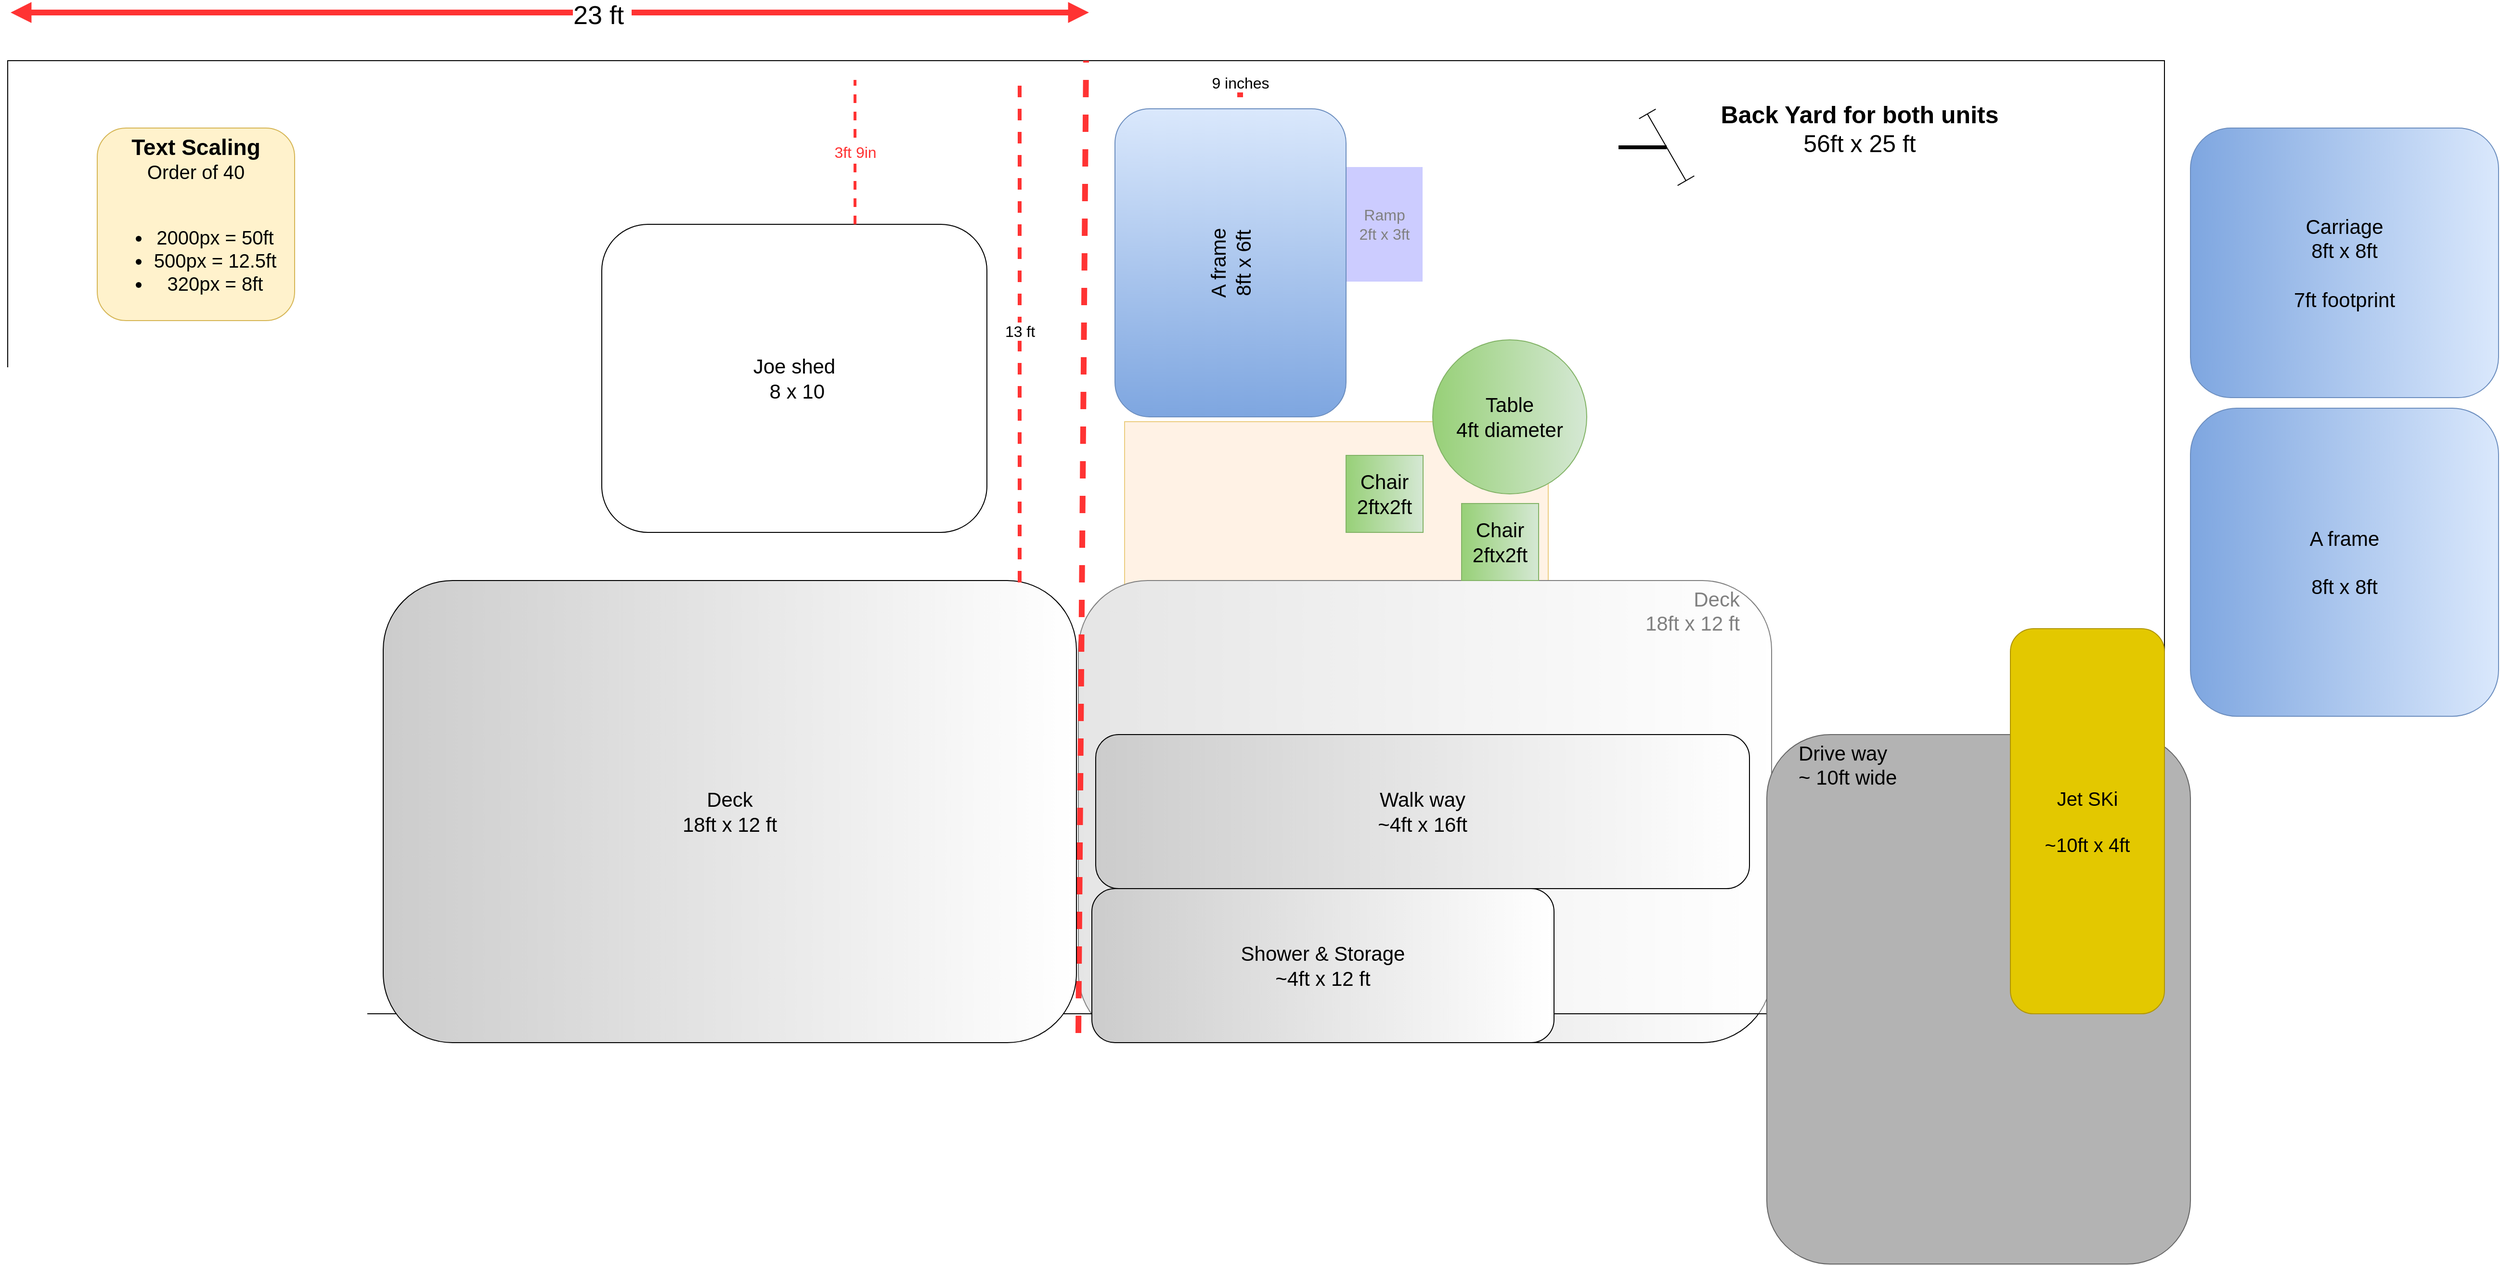 <mxfile version="16.3.0" type="github" pages="2">
  <diagram name="YardView" id="38b20595-45e3-9b7f-d5ca-b57f44c5b66d">
    <mxGraphModel dx="4251" dy="761" grid="1" gridSize="10" guides="1" tooltips="1" connect="1" arrows="1" fold="1" page="1" pageScale="1" pageWidth="1100" pageHeight="850" background="none" math="0" shadow="0">
      <root>
        <mxCell id="0" />
        <object label="Hardscape" id="Kb_KIcMxS6iBpeMSpJnd-8">
          <mxCell parent="0" />
        </object>
        <mxCell id="Kb_KIcMxS6iBpeMSpJnd-9" value="Pavers&lt;br&gt;11 x 6 ft" style="rounded=0;whiteSpace=wrap;html=1;fontSize=21;fillColor=#ffe6cc;gradientDirection=west;verticalAlign=bottom;strokeColor=#d79b00;" parent="Kb_KIcMxS6iBpeMSpJnd-8" vertex="1">
          <mxGeometry x="1077" y="1375" width="440" height="240" as="geometry" />
        </mxCell>
        <mxCell id="47l2vDxDsdCU6jmRX7GS-32" value="&lt;font color=&quot;#000000&quot;&gt;Ramp&lt;br&gt;2ft x 3ft&lt;/font&gt;" style="rounded=0;whiteSpace=wrap;html=1;fontSize=16;fontColor=#FF3333;fillColor=#9999FF;gradientColor=none;gradientDirection=west;strokeColor=#FFFFFF;" parent="Kb_KIcMxS6iBpeMSpJnd-8" vertex="1">
          <mxGeometry x="1307" y="1110" width="80" height="120" as="geometry" />
        </mxCell>
        <mxCell id="1" parent="0" />
        <mxCell id="47l2vDxDsdCU6jmRX7GS-13" value="Deck&lt;br&gt;18ft x 12 ft" style="rounded=1;whiteSpace=wrap;html=1;fontSize=21;gradientColor=#CCCCCC;gradientDirection=west;verticalAlign=top;align=right;spacingRight=31;" parent="1" vertex="1">
          <mxGeometry x="1029" y="1540" width="720" height="480" as="geometry" />
        </mxCell>
        <mxCell id="47l2vDxDsdCU6jmRX7GS-3" value="" style="rounded=0;whiteSpace=wrap;html=1;imageAspect=0;imageWidth=40;imageHeight=25;absoluteArcSize=0;resizable=1;resizeWidth=1;resizeHeight=1;fontSize=18;fillOpacity=50;" parent="1" vertex="1">
          <mxGeometry x="-83" y="1000" width="2240" height="990" as="geometry" />
        </mxCell>
        <mxCell id="47l2vDxDsdCU6jmRX7GS-4" value="&lt;b style=&quot;font-size: 23px&quot;&gt;Text Scaling&lt;br&gt;&lt;/b&gt;Order of 40&lt;br&gt;&lt;span&gt;&lt;br&gt;&lt;/span&gt;&lt;ul&gt;&lt;li&gt;&lt;span&gt;2000px = 50ft&lt;/span&gt;&lt;/li&gt;&lt;li&gt;500px = 12.5ft&lt;/li&gt;&lt;li&gt;320px = 8ft&lt;/li&gt;&lt;/ul&gt;" style="rounded=1;whiteSpace=wrap;html=1;fontSize=20;labelPosition=center;verticalLabelPosition=middle;align=center;verticalAlign=middle;fillColor=#fff2cc;strokeColor=#d6b656;" parent="1" vertex="1">
          <mxGeometry x="10" y="1070" width="205" height="200" as="geometry" />
        </mxCell>
        <mxCell id="47l2vDxDsdCU6jmRX7GS-5" value="&lt;b style=&quot;font-size: 25px;&quot;&gt;Back Yard for both units&lt;/b&gt;&lt;br style=&quot;font-size: 25px;&quot;&gt;56ft x 25 ft" style="text;html=1;resizable=0;autosize=1;align=center;verticalAlign=middle;points=[];fillColor=none;strokeColor=none;rounded=0;fontSize=25;" parent="1" vertex="1">
          <mxGeometry x="1690" y="1035" width="300" height="70" as="geometry" />
        </mxCell>
        <mxCell id="47l2vDxDsdCU6jmRX7GS-7" value="Joe shed&lt;br&gt;&amp;nbsp;8 x 10" style="rounded=1;whiteSpace=wrap;html=1;fontSize=21;rotation=0;" parent="1" vertex="1">
          <mxGeometry x="534" y="1170" width="400" height="320" as="geometry" />
        </mxCell>
        <mxCell id="47l2vDxDsdCU6jmRX7GS-10" value="" style="endArrow=none;dashed=1;html=1;rounded=0;fontSize=21;entryX=0.5;entryY=0;entryDx=0;entryDy=0;strokeWidth=6;strokeColor=#FF3333;" parent="1" target="47l2vDxDsdCU6jmRX7GS-3" edge="1">
          <mxGeometry width="50" height="50" relative="1" as="geometry">
            <mxPoint x="1029" y="2010" as="sourcePoint" />
            <mxPoint x="1094" y="1750" as="targetPoint" />
          </mxGeometry>
        </mxCell>
        <mxCell id="47l2vDxDsdCU6jmRX7GS-12" value="Drive way&lt;br&gt;~ 10ft wide" style="rounded=1;whiteSpace=wrap;html=1;fontSize=21;fillColor=#B3B3B3;gradientColor=none;strokeColor=#666666;verticalAlign=top;align=left;spacingLeft=31;" parent="1" vertex="1">
          <mxGeometry x="1744" y="1700" width="440" height="550" as="geometry" />
        </mxCell>
        <mxCell id="47l2vDxDsdCU6jmRX7GS-14" value="Deck&lt;br&gt;18ft x 12 ft" style="rounded=1;whiteSpace=wrap;html=1;fontSize=21;gradientColor=#CCCCCC;gradientDirection=west;" parent="1" vertex="1">
          <mxGeometry x="307" y="1540" width="720" height="480" as="geometry" />
        </mxCell>
        <mxCell id="47l2vDxDsdCU6jmRX7GS-15" value="Shower &amp;amp; Storage&lt;br&gt;~4ft x 12 ft" style="rounded=1;whiteSpace=wrap;html=1;fontSize=21;gradientColor=#CCCCCC;gradientDirection=west;" parent="1" vertex="1">
          <mxGeometry x="1043" y="1860" width="480" height="160" as="geometry" />
        </mxCell>
        <mxCell id="47l2vDxDsdCU6jmRX7GS-16" value="Walk way&lt;br&gt;~4ft x 16ft" style="rounded=1;whiteSpace=wrap;html=1;fontSize=21;gradientColor=#CCCCCC;gradientDirection=west;" parent="1" vertex="1">
          <mxGeometry x="1047" y="1700" width="679" height="160" as="geometry" />
        </mxCell>
        <mxCell id="47l2vDxDsdCU6jmRX7GS-22" value="13 ft" style="endArrow=none;dashed=1;html=1;rounded=0;fontSize=16;strokeWidth=4;strokeColor=#FF3333;fontColor=#000000;" parent="1" edge="1">
          <mxGeometry width="50" height="50" relative="1" as="geometry">
            <mxPoint x="968" y="1542" as="sourcePoint" />
            <mxPoint x="968" y="1020" as="targetPoint" />
          </mxGeometry>
        </mxCell>
        <mxCell id="47l2vDxDsdCU6jmRX7GS-25" value="3ft 9in" style="endArrow=none;dashed=1;html=1;rounded=0;fontSize=16;strokeWidth=3;strokeColor=#FF3333;fontColor=#FF3333;" parent="1" edge="1">
          <mxGeometry width="50" height="50" relative="1" as="geometry">
            <mxPoint x="797" y="1170" as="sourcePoint" />
            <mxPoint x="797" y="1020.0" as="targetPoint" />
          </mxGeometry>
        </mxCell>
        <mxCell id="47l2vDxDsdCU6jmRX7GS-35" value="" style="endArrow=block;html=1;rounded=0;fontSize=20;fontColor=#000000;strokeColor=#FF3333;strokeWidth=6;startArrow=block;startFill=1;endFill=1;" parent="1" edge="1">
          <mxGeometry width="50" height="50" relative="1" as="geometry">
            <mxPoint x="-80" y="950" as="sourcePoint" />
            <mxPoint x="1040" y="950" as="targetPoint" />
          </mxGeometry>
        </mxCell>
        <mxCell id="47l2vDxDsdCU6jmRX7GS-37" value="23 ft&amp;nbsp;" style="edgeLabel;html=1;align=center;verticalAlign=middle;resizable=0;points=[];fontSize=27;fontColor=#000000;" parent="47l2vDxDsdCU6jmRX7GS-35" vertex="1" connectable="0">
          <mxGeometry x="0.096" y="-3" relative="1" as="geometry">
            <mxPoint as="offset" />
          </mxGeometry>
        </mxCell>
        <mxCell id="Kb_KIcMxS6iBpeMSpJnd-3" value="" style="shape=crossbar;whiteSpace=wrap;html=1;rounded=1;direction=south;rotation=-30;" parent="1" vertex="1">
          <mxGeometry x="1630" y="1050" width="20" height="80" as="geometry" />
        </mxCell>
        <mxCell id="Kb_KIcMxS6iBpeMSpJnd-4" value="" style="line;strokeWidth=4;html=1;perimeter=backbonePerimeter;points=[];outlineConnect=0;" parent="1" vertex="1">
          <mxGeometry x="1590" y="1085" width="50" height="10" as="geometry" />
        </mxCell>
        <object label="Gear to Store" id="Kb_KIcMxS6iBpeMSpJnd-6">
          <mxCell parent="0" />
        </object>
        <mxCell id="47l2vDxDsdCU6jmRX7GS-38" value="Jet SKi&lt;br&gt;&lt;br&gt;~10ft x 4ft" style="rounded=1;whiteSpace=wrap;html=1;fontSize=20;fontColor=#000000;strokeColor=#B09500;fillColor=#e3c800;gradientDirection=west;rotation=0;" parent="Kb_KIcMxS6iBpeMSpJnd-6" vertex="1">
          <mxGeometry x="1997" y="1590" width="160" height="400" as="geometry" />
        </mxCell>
        <object label="Furniture " id="Kb_KIcMxS6iBpeMSpJnd-5">
          <mxCell parent="0" />
        </object>
        <mxCell id="47l2vDxDsdCU6jmRX7GS-28" value="Chair&lt;br&gt;2ftx2ft" style="whiteSpace=wrap;html=1;aspect=fixed;fontSize=21;fillColor=#d5e8d4;gradientColor=#97d077;gradientDirection=west;strokeColor=#82b366;" parent="Kb_KIcMxS6iBpeMSpJnd-5" vertex="1">
          <mxGeometry x="1307" y="1410" width="80" height="80" as="geometry" />
        </mxCell>
        <mxCell id="47l2vDxDsdCU6jmRX7GS-27" value="&lt;span&gt;Chair&lt;/span&gt;&lt;br&gt;&lt;span&gt;2ftx2ft&lt;/span&gt;" style="whiteSpace=wrap;html=1;aspect=fixed;fontSize=21;fillColor=#d5e8d4;gradientColor=#97d077;gradientDirection=west;strokeColor=#82b366;" parent="Kb_KIcMxS6iBpeMSpJnd-5" vertex="1">
          <mxGeometry x="1427" y="1460" width="80" height="80" as="geometry" />
        </mxCell>
        <mxCell id="47l2vDxDsdCU6jmRX7GS-26" value="Table&lt;br&gt;4ft diameter" style="ellipse;whiteSpace=wrap;html=1;aspect=fixed;fontSize=21;fillColor=#d5e8d4;gradientColor=#97d077;gradientDirection=west;strokeColor=#82b366;" parent="Kb_KIcMxS6iBpeMSpJnd-5" vertex="1">
          <mxGeometry x="1397" y="1290" width="160" height="160" as="geometry" />
        </mxCell>
        <object label="Shed" id="Kb_KIcMxS6iBpeMSpJnd-7">
          <mxCell parent="0" />
        </object>
        <mxCell id="47l2vDxDsdCU6jmRX7GS-17" value="A frame&lt;br&gt;&amp;nbsp;&lt;br&gt;8ft x 8ft" style="rounded=1;whiteSpace=wrap;html=1;fontSize=21;gradientColor=#7ea6e0;gradientDirection=west;fillColor=#dae8fc;strokeColor=#6c8ebf;" parent="Kb_KIcMxS6iBpeMSpJnd-7" vertex="1">
          <mxGeometry x="2184" y="1361" width="320" height="320" as="geometry" />
        </mxCell>
        <mxCell id="47l2vDxDsdCU6jmRX7GS-18" value="Carriage&lt;br&gt;8ft x 8ft&lt;br&gt;&lt;br&gt;7ft footprint" style="rounded=1;whiteSpace=wrap;html=1;fontSize=21;gradientColor=#7ea6e0;gradientDirection=west;rotation=0;textDirection=ltr;fillColor=#dae8fc;strokeColor=#6c8ebf;" parent="Kb_KIcMxS6iBpeMSpJnd-7" vertex="1">
          <mxGeometry x="2184" y="1070" width="320" height="280" as="geometry" />
        </mxCell>
        <mxCell id="47l2vDxDsdCU6jmRX7GS-19" value="A frame&lt;br&gt;8ft x 6ft&lt;br&gt;" style="rounded=1;whiteSpace=wrap;html=1;fontSize=21;gradientColor=#7ea6e0;gradientDirection=west;rotation=-90;textDirection=ltr;fillColor=#dae8fc;strokeColor=#6c8ebf;" parent="Kb_KIcMxS6iBpeMSpJnd-7" vertex="1">
          <mxGeometry x="1027" y="1090" width="320" height="240" as="geometry" />
        </mxCell>
        <mxCell id="47l2vDxDsdCU6jmRX7GS-31" value="9 inches" style="endArrow=none;dashed=1;html=1;rounded=0;fontSize=16;strokeWidth=6;strokeColor=#FF3333;fontColor=#000000;" parent="Kb_KIcMxS6iBpeMSpJnd-7" edge="1">
          <mxGeometry width="50" height="50" relative="1" as="geometry">
            <mxPoint x="1197" y="1038" as="sourcePoint" />
            <mxPoint x="1197" y="1008.0" as="targetPoint" />
          </mxGeometry>
        </mxCell>
        <object label="Expansion area" id="Kb_KIcMxS6iBpeMSpJnd-12">
          <mxCell parent="0" visible="0" />
        </object>
        <mxCell id="Kb_KIcMxS6iBpeMSpJnd-11" value="" style="rounded=1;whiteSpace=wrap;html=1;fontColor=#000000;fontSize=21;labelPosition=right;verticalLabelPosition=top;align=left;verticalAlign=bottom;spacingRight=15;" parent="Kb_KIcMxS6iBpeMSpJnd-12" vertex="1">
          <mxGeometry x="1430" y="1050" width="670" height="470" as="geometry" />
        </mxCell>
        <mxCell id="Kb_KIcMxS6iBpeMSpJnd-13" value="&lt;div&gt;Hot Tub&lt;/div&gt;&lt;div&gt;large 7+ people&lt;/div&gt;&lt;div&gt;7 x 8 ft&lt;br&gt;&lt;/div&gt;" style="rounded=1;whiteSpace=wrap;html=1;fontSize=21;fontColor=#000000;" parent="Kb_KIcMxS6iBpeMSpJnd-12" vertex="1">
          <mxGeometry x="1540" y="1220" width="320" height="280" as="geometry" />
        </mxCell>
        <mxCell id="Kb_KIcMxS6iBpeMSpJnd-15" value="&lt;div&gt;Open&amp;nbsp; Space&lt;/div&gt;&lt;div&gt;16 x 11 ft&lt;br&gt;&lt;/div&gt;" style="text;html=1;strokeColor=none;fillColor=none;align=center;verticalAlign=middle;whiteSpace=wrap;rounded=0;fontSize=21;fontColor=#000000;" parent="Kb_KIcMxS6iBpeMSpJnd-12" vertex="1">
          <mxGeometry x="1910" y="1100" width="110" height="60" as="geometry" />
        </mxCell>
      </root>
    </mxGraphModel>
  </diagram>
  <diagram id="k0sqb4WRPH1-ZAm63MsO" name="ShedExterior">
    <mxGraphModel dx="1103" dy="564" grid="1" gridSize="10" guides="1" tooltips="1" connect="1" arrows="1" fold="1" page="1" pageScale="1" pageWidth="850" pageHeight="1100" math="0" shadow="0">
      <root>
        <mxCell id="Ht648lXnjJ2hXoJVCMQE-0" />
        <mxCell id="Ht648lXnjJ2hXoJVCMQE-1" parent="Ht648lXnjJ2hXoJVCMQE-0" />
        <mxCell id="Ht648lXnjJ2hXoJVCMQE-6" value="" style="rounded=0;whiteSpace=wrap;html=1;" vertex="1" parent="Ht648lXnjJ2hXoJVCMQE-1">
          <mxGeometry x="80" y="280" width="640" height="500" as="geometry" />
        </mxCell>
        <UserObject label="&lt;div&gt;Scale1 box = 6 in&lt;/div&gt;" placeholders="1" name="Variable" id="Ht648lXnjJ2hXoJVCMQE-7">
          <mxCell style="text;html=1;strokeColor=none;fillColor=none;align=center;verticalAlign=middle;whiteSpace=wrap;overflow=hidden;" vertex="1" parent="Ht648lXnjJ2hXoJVCMQE-1">
            <mxGeometry x="30" y="210" width="120" height="30" as="geometry" />
          </mxCell>
        </UserObject>
        <UserObject label="8ft wide (16 box)" placeholders="1" name="Variable" id="Ht648lXnjJ2hXoJVCMQE-8">
          <mxCell style="text;html=1;strokeColor=none;fillColor=none;align=center;verticalAlign=middle;whiteSpace=wrap;overflow=hidden;" vertex="1" parent="Ht648lXnjJ2hXoJVCMQE-1">
            <mxGeometry x="330" y="250" width="120" height="30" as="geometry" />
          </mxCell>
        </UserObject>
        <UserObject label="&lt;div&gt;6&#39; 4.5&quot;t tall (~12.5box)&lt;/div&gt;" placeholders="1" name="Variable" id="Ht648lXnjJ2hXoJVCMQE-9">
          <mxCell style="text;html=1;strokeColor=none;fillColor=none;align=center;verticalAlign=middle;whiteSpace=wrap;overflow=hidden;rotation=-90;" vertex="1" parent="Ht648lXnjJ2hXoJVCMQE-1">
            <mxGeometry x="-50" y="470" width="220" height="30" as="geometry" />
          </mxCell>
        </UserObject>
        <mxCell id="Ht648lXnjJ2hXoJVCMQE-19" value="" style="group" vertex="1" connectable="0" parent="Ht648lXnjJ2hXoJVCMQE-1">
          <mxGeometry x="638" y="299" width="244.5" height="480" as="geometry" />
        </mxCell>
        <mxCell id="Ht648lXnjJ2hXoJVCMQE-14" value="" style="rounded=1;whiteSpace=wrap;html=1;rotation=90;" vertex="1" parent="Ht648lXnjJ2hXoJVCMQE-19">
          <mxGeometry x="-117.75" y="117.75" width="480" height="244.5" as="geometry" />
        </mxCell>
        <UserObject label="36&quot; wide (6 box)" placeholders="1" name="Variable" id="Ht648lXnjJ2hXoJVCMQE-15">
          <mxCell style="text;html=1;strokeColor=none;fillColor=none;align=center;verticalAlign=middle;whiteSpace=wrap;overflow=hidden;" vertex="1" parent="Ht648lXnjJ2hXoJVCMQE-19">
            <mxGeometry x="5" y="26" width="120" height="30" as="geometry" />
          </mxCell>
        </UserObject>
        <mxCell id="Ht648lXnjJ2hXoJVCMQE-20" value="" style="group" vertex="1" connectable="0" parent="Ht648lXnjJ2hXoJVCMQE-1">
          <mxGeometry x="400" y="299" width="201" height="480" as="geometry" />
        </mxCell>
        <mxCell id="Ht648lXnjJ2hXoJVCMQE-12" value="" style="rounded=1;whiteSpace=wrap;html=1;rotation=90;" vertex="1" parent="Ht648lXnjJ2hXoJVCMQE-20">
          <mxGeometry x="-139.5" y="139.5" width="480" height="201" as="geometry" />
        </mxCell>
        <UserObject label="30&quot; wide (5 box)" placeholders="1" name="Variable" id="Ht648lXnjJ2hXoJVCMQE-13">
          <mxCell style="text;html=1;strokeColor=none;fillColor=none;align=center;verticalAlign=middle;whiteSpace=wrap;overflow=hidden;" vertex="1" parent="Ht648lXnjJ2hXoJVCMQE-20">
            <mxGeometry x="5" y="21" width="120" height="30" as="geometry" />
          </mxCell>
        </UserObject>
        <mxCell id="Ht648lXnjJ2hXoJVCMQE-21" value="" style="group" vertex="1" connectable="0" parent="Ht648lXnjJ2hXoJVCMQE-1">
          <mxGeometry x="165" y="299" width="180" height="480" as="geometry" />
        </mxCell>
        <mxCell id="Ht648lXnjJ2hXoJVCMQE-10" value="" style="rounded=1;whiteSpace=wrap;html=1;rotation=90;" vertex="1" parent="Ht648lXnjJ2hXoJVCMQE-21">
          <mxGeometry x="-150" y="150" width="480" height="180" as="geometry" />
        </mxCell>
        <UserObject label="27&quot; wide (~4.5 box)" placeholders="1" name="Variable" id="Ht648lXnjJ2hXoJVCMQE-11">
          <mxCell style="text;html=1;strokeColor=none;fillColor=none;align=center;verticalAlign=middle;whiteSpace=wrap;overflow=hidden;" vertex="1" parent="Ht648lXnjJ2hXoJVCMQE-21">
            <mxGeometry x="5" y="11" width="120" height="30" as="geometry" />
          </mxCell>
        </UserObject>
        <object label="Front Doors" id="Ht648lXnjJ2hXoJVCMQE-18">
          <mxCell parent="Ht648lXnjJ2hXoJVCMQE-0" />
        </object>
      </root>
    </mxGraphModel>
  </diagram>
</mxfile>
